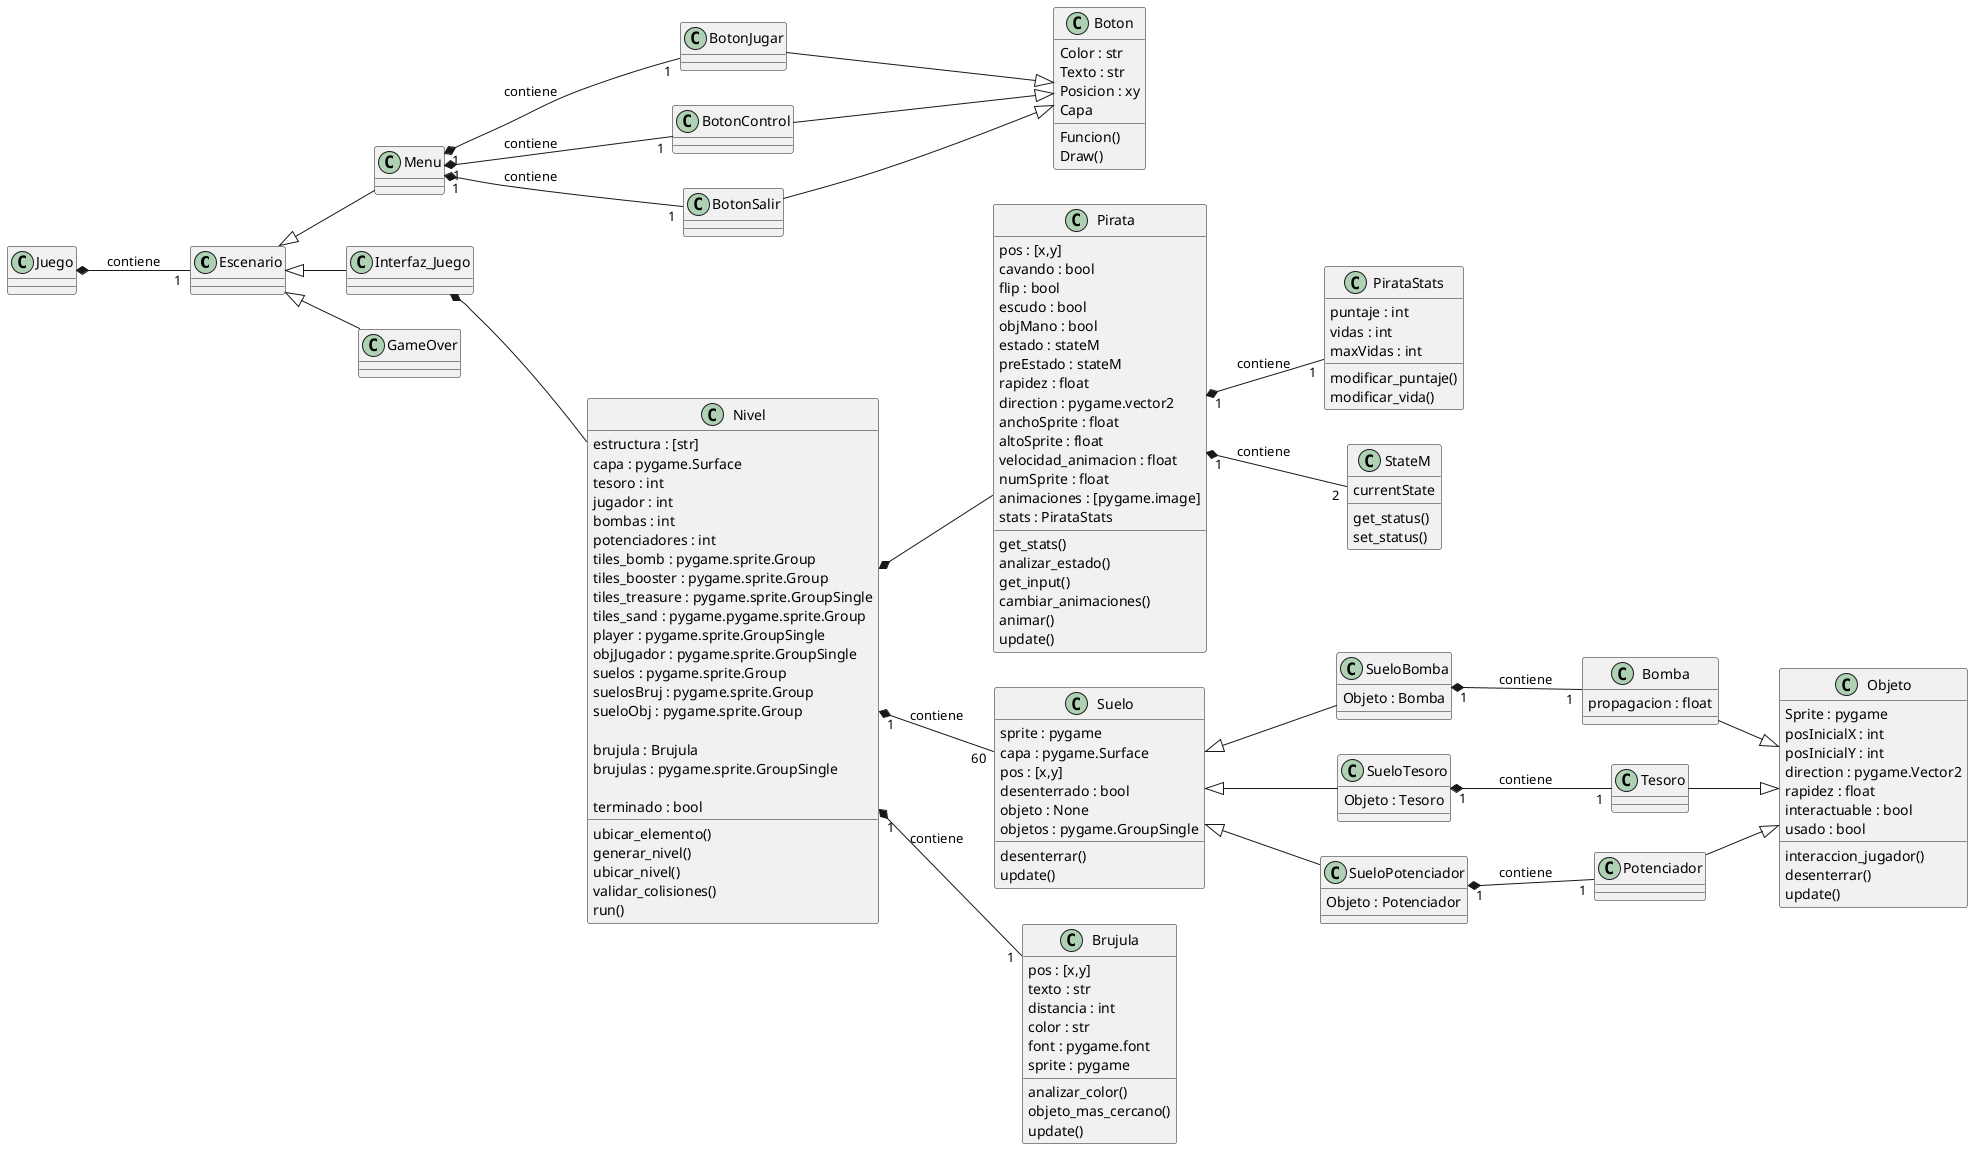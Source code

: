 @startuml
left to right direction
Escenario <|-- Menu
Escenario <|-- Interfaz_Juego
Escenario <|-- GameOver

Juego *-- "1" Escenario:contiene
class Menu{

}
class Boton{
    Color : str
    Texto : str
    Posicion : xy
    Capa
    Funcion()
    Draw()
}
Menu "1" *-- "1" BotonJugar:"contiene" 
Menu "1" *-- "1" BotonControl:"contiene" 
Menu "1" *-- "1" BotonSalir:"contiene" 
BotonJugar --|> Boton
BotonControl --|> Boton
BotonSalir --|> Boton

Class Interfaz_Juego{

}
Class Nivel{
    estructura : [str]
    capa : pygame.Surface
    tesoro : int
    jugador : int
    bombas : int
    potenciadores : int
    tiles_bomb : pygame.sprite.Group
    tiles_booster : pygame.sprite.Group
    tiles_treasure : pygame.sprite.GroupSingle
    tiles_sand : pygame.pygame.sprite.Group
    player : pygame.sprite.GroupSingle
    objJugador : pygame.sprite.GroupSingle
    suelos : pygame.sprite.Group
    suelosBruj : pygame.sprite.Group
    sueloObj : pygame.sprite.Group

    brujula : Brujula
    brujulas : pygame.sprite.GroupSingle

    terminado : bool

    ubicar_elemento()
    generar_nivel()
    ubicar_nivel()
    validar_colisiones()
    run()

}
Interfaz_Juego *-- Nivel
Nivel *-- Pirata 
Class Pirata{
    pos : [x,y]
    cavando : bool
    flip : bool
    escudo : bool 
    objMano : bool
    estado : stateM
    preEstado : stateM
    rapidez : float
    direction : pygame.vector2
    anchoSprite : float
    altoSprite : float
    velocidad_animacion : float
    numSprite : float
    animaciones : [pygame.image]
    stats : PirataStats

    get_stats()
    analizar_estado()
    get_input()
    cambiar_animaciones()
    animar()
    update()

}
Class PirataStats{
    puntaje : int
    vidas : int
    maxVidas : int
    modificar_puntaje()
    modificar_vida()

}
Class StateM{
    currentState
    get_status()
    set_status()
}
Pirata "1" *-- "2" StateM:"contiene"
Pirata "1" *-- "1" PirataStats:"contiene"
Nivel "1" *-- "60" Suelo:"contiene"
Nivel "1" *-- "1" Brujula:"contiene"
Class Brujula{
    pos : [x,y]
    texto : str
    distancia : int 
    color : str 
    font : pygame.font
    sprite : pygame
    analizar_color()
    objeto_mas_cercano()
    update()
}
Class Suelo{
    sprite : pygame
    capa : pygame.Surface
    pos : [x,y]
    desenterrado : bool
    objeto : None
    objetos : pygame.GroupSingle

    desenterrar()
    update()

}
Suelo <|-- SueloBomba
Suelo <|-- SueloTesoro
Suelo <|-- SueloPotenciador

SueloBomba : Objeto : Bomba
SueloTesoro : Objeto : Tesoro
SueloPotenciador : Objeto : Potenciador 

Class Objeto{
    Sprite : pygame
    posInicialX : int
    posInicialY : int
    direction : pygame.Vector2
    rapidez : float
    interactuable : bool
    usado : bool
    interaccion_jugador()
    desenterrar()
    update()
}
Bomba --|> Objeto
Potenciador --|> Objeto
Tesoro --|> Objeto

Bomba : propagacion : float

SueloBomba "1" *-- "1" Bomba:"contiene"
SueloPotenciador "1" *-- "1" Potenciador:"contiene"
SueloTesoro "1" *-- "1" Tesoro:"contiene"


@enduml